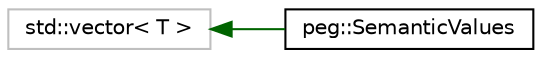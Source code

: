 digraph "Graphical Class Hierarchy"
{
 // LATEX_PDF_SIZE
  edge [fontname="Helvetica",fontsize="10",labelfontname="Helvetica",labelfontsize="10"];
  node [fontname="Helvetica",fontsize="10",shape=record];
  rankdir="LR";
  Node0 [label="std::vector\< T \>",height=0.2,width=0.4,color="grey75", fillcolor="white", style="filled",tooltip=" "];
  Node0 -> Node1 [dir="back",color="darkgreen",fontsize="10",style="solid",fontname="Helvetica"];
  Node1 [label="peg::SemanticValues",height=0.2,width=0.4,color="black", fillcolor="white", style="filled",URL="$structpeg_1_1SemanticValues.html",tooltip=" "];
}
